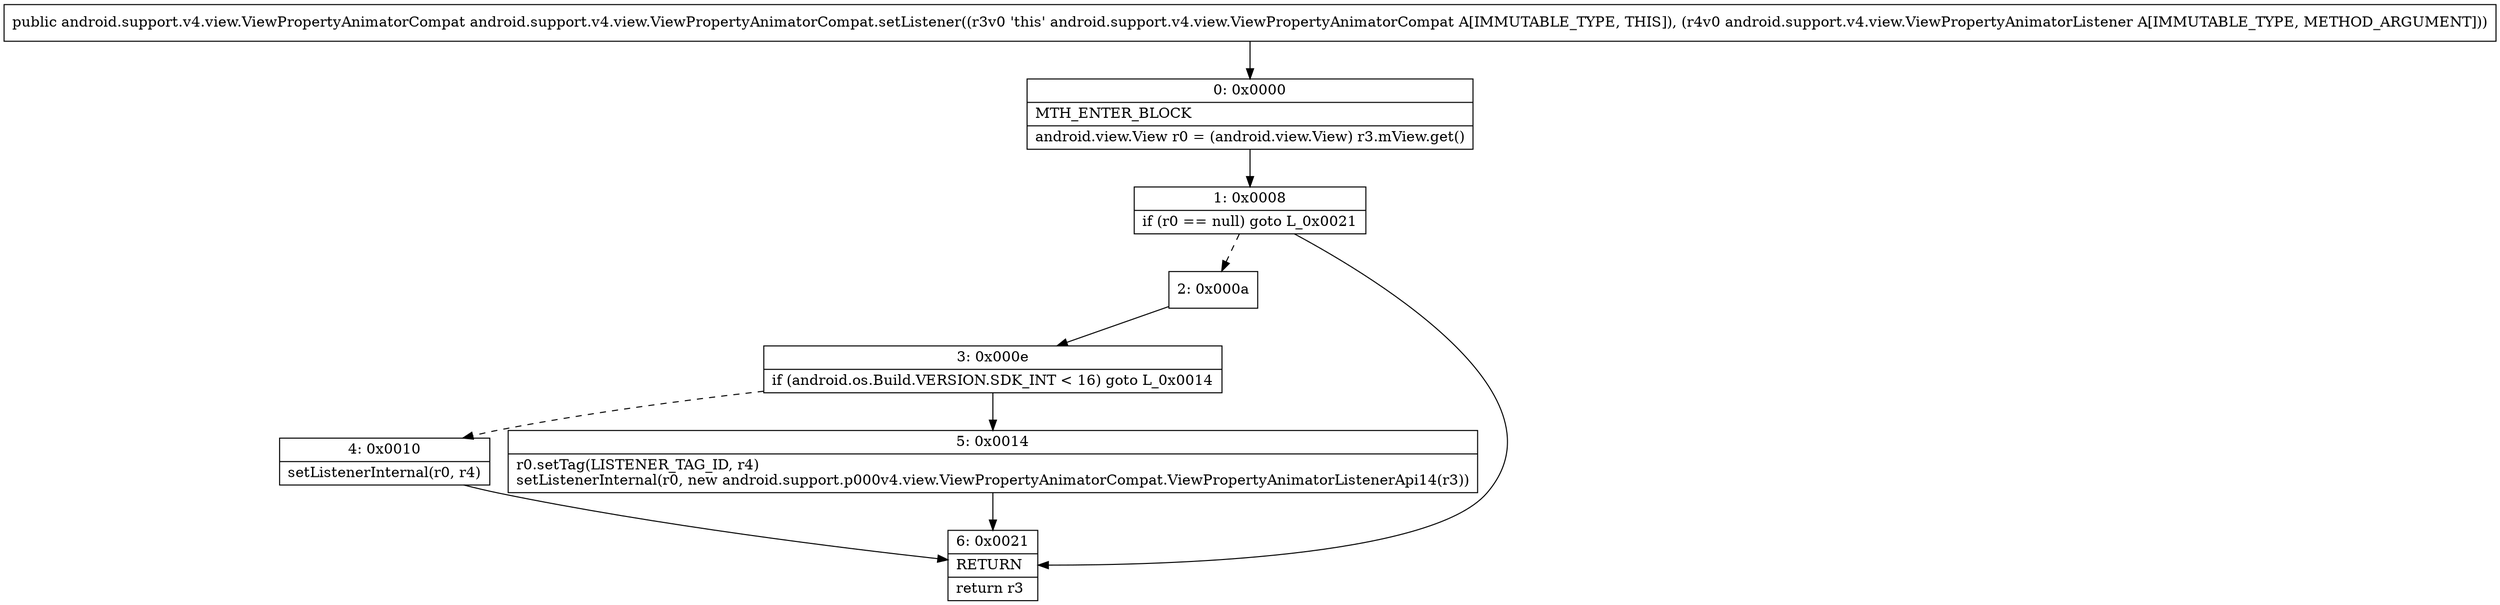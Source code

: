 digraph "CFG forandroid.support.v4.view.ViewPropertyAnimatorCompat.setListener(Landroid\/support\/v4\/view\/ViewPropertyAnimatorListener;)Landroid\/support\/v4\/view\/ViewPropertyAnimatorCompat;" {
Node_0 [shape=record,label="{0\:\ 0x0000|MTH_ENTER_BLOCK\l|android.view.View r0 = (android.view.View) r3.mView.get()\l}"];
Node_1 [shape=record,label="{1\:\ 0x0008|if (r0 == null) goto L_0x0021\l}"];
Node_2 [shape=record,label="{2\:\ 0x000a}"];
Node_3 [shape=record,label="{3\:\ 0x000e|if (android.os.Build.VERSION.SDK_INT \< 16) goto L_0x0014\l}"];
Node_4 [shape=record,label="{4\:\ 0x0010|setListenerInternal(r0, r4)\l}"];
Node_5 [shape=record,label="{5\:\ 0x0014|r0.setTag(LISTENER_TAG_ID, r4)\lsetListenerInternal(r0, new android.support.p000v4.view.ViewPropertyAnimatorCompat.ViewPropertyAnimatorListenerApi14(r3))\l}"];
Node_6 [shape=record,label="{6\:\ 0x0021|RETURN\l|return r3\l}"];
MethodNode[shape=record,label="{public android.support.v4.view.ViewPropertyAnimatorCompat android.support.v4.view.ViewPropertyAnimatorCompat.setListener((r3v0 'this' android.support.v4.view.ViewPropertyAnimatorCompat A[IMMUTABLE_TYPE, THIS]), (r4v0 android.support.v4.view.ViewPropertyAnimatorListener A[IMMUTABLE_TYPE, METHOD_ARGUMENT])) }"];
MethodNode -> Node_0;
Node_0 -> Node_1;
Node_1 -> Node_2[style=dashed];
Node_1 -> Node_6;
Node_2 -> Node_3;
Node_3 -> Node_4[style=dashed];
Node_3 -> Node_5;
Node_4 -> Node_6;
Node_5 -> Node_6;
}

